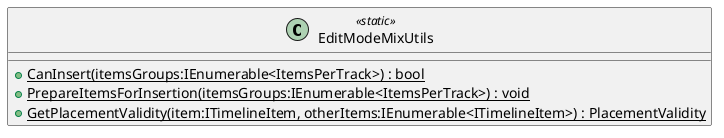 @startuml
class EditModeMixUtils <<static>> {
    + {static} CanInsert(itemsGroups:IEnumerable<ItemsPerTrack>) : bool
    + {static} PrepareItemsForInsertion(itemsGroups:IEnumerable<ItemsPerTrack>) : void
    + {static} GetPlacementValidity(item:ITimelineItem, otherItems:IEnumerable<ITimelineItem>) : PlacementValidity
}
@enduml
